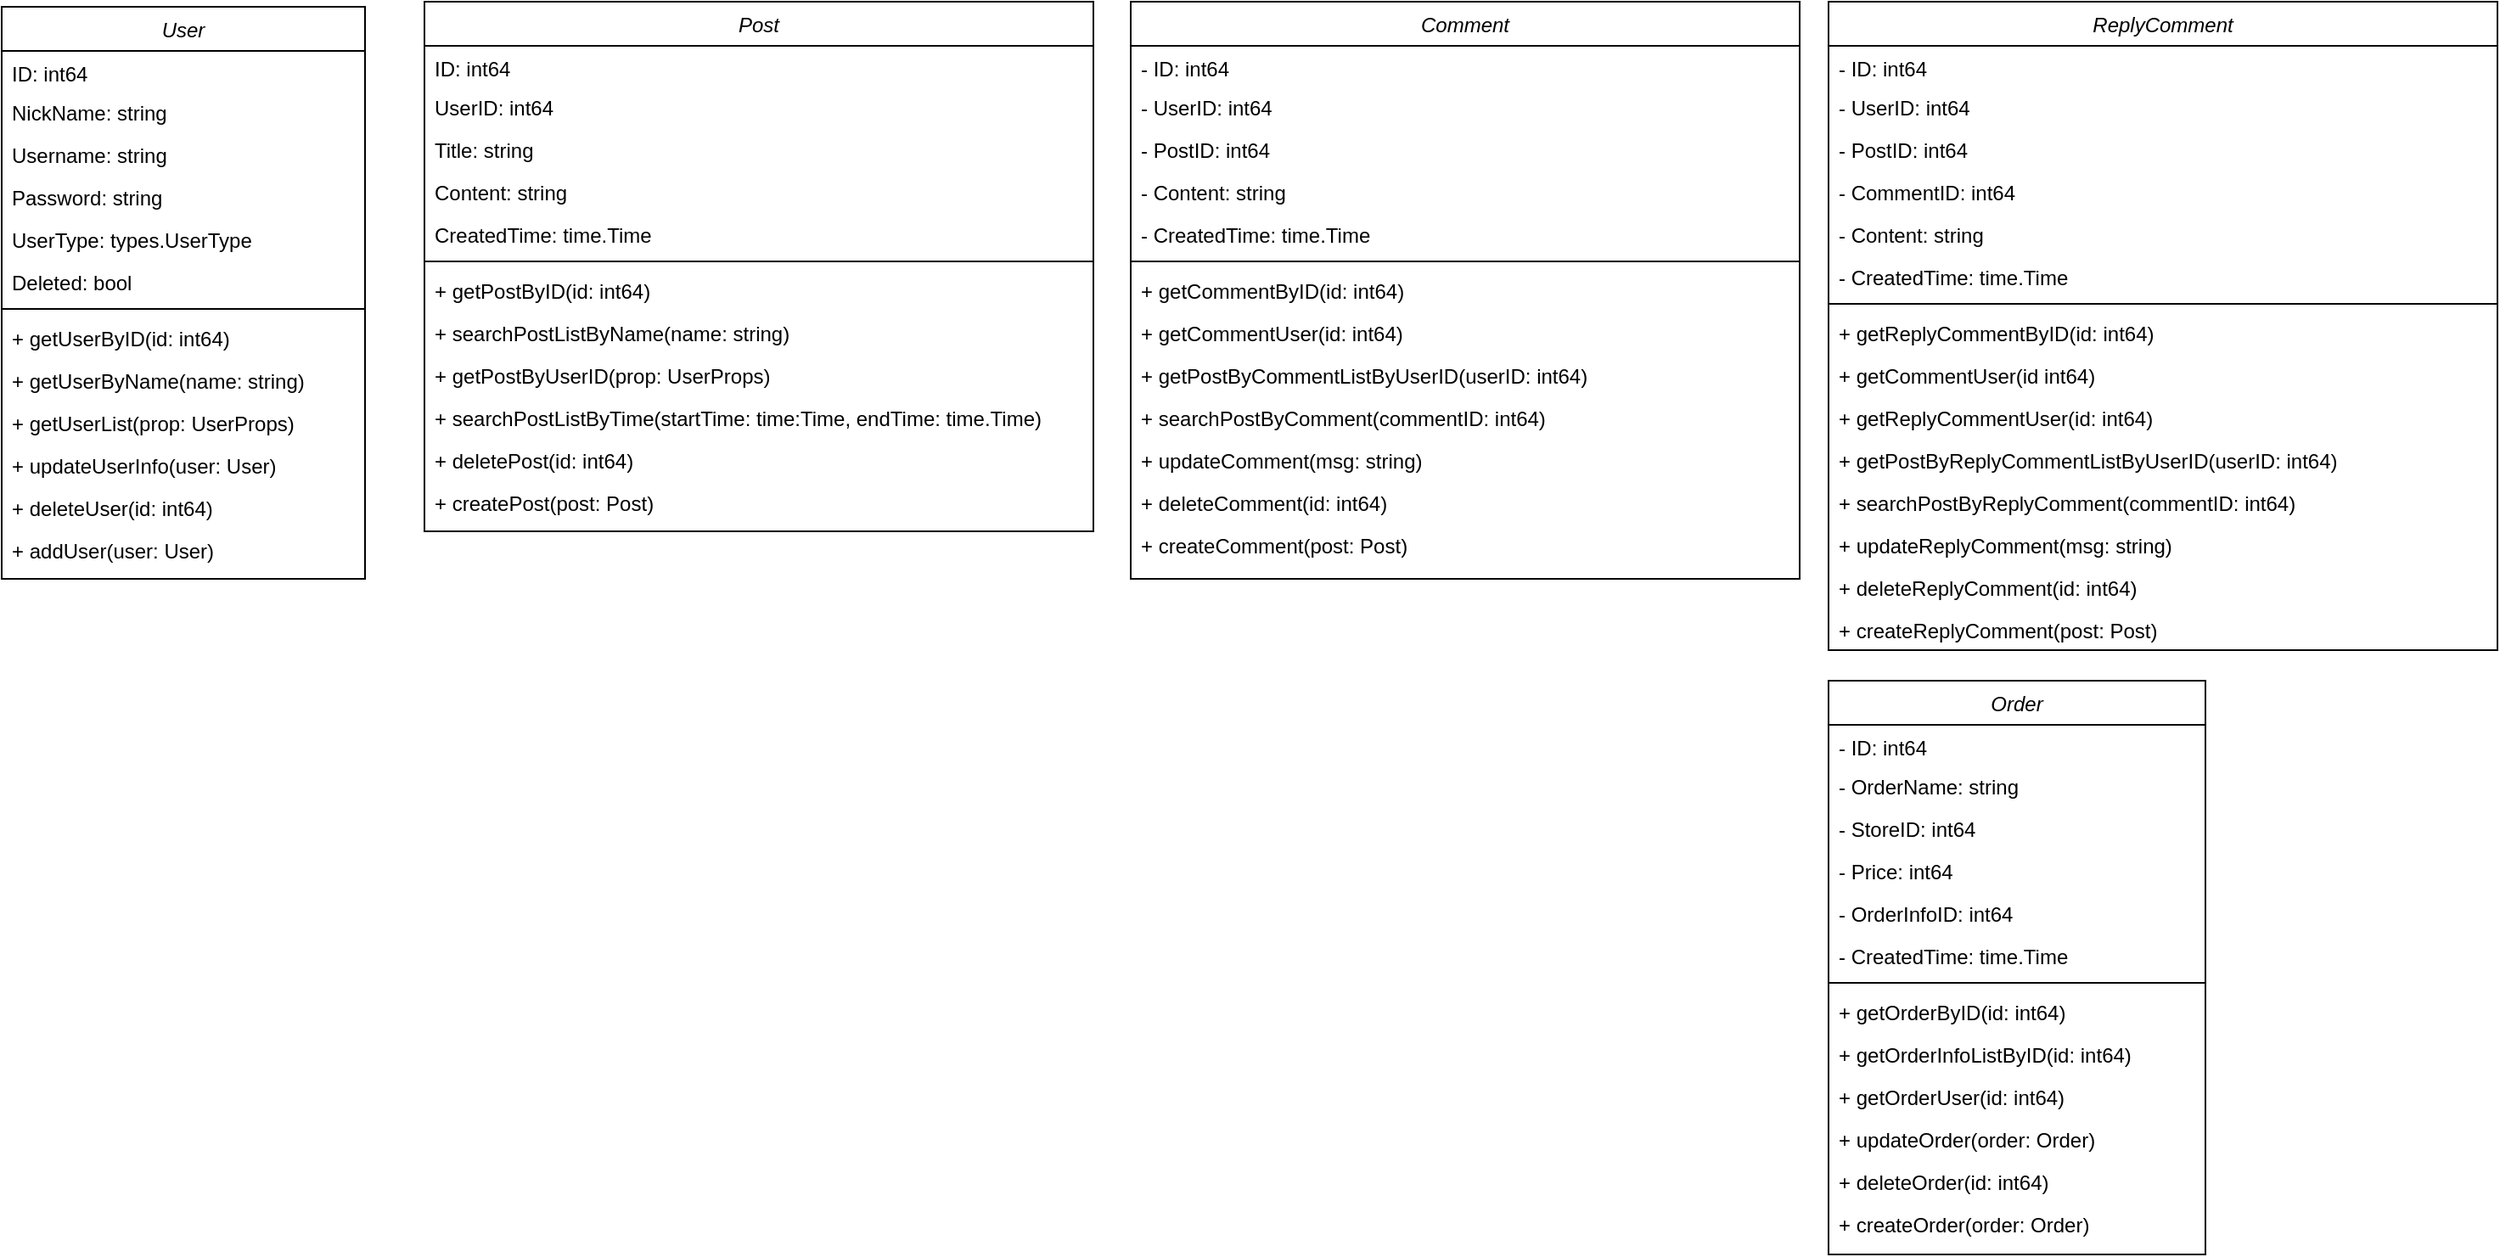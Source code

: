 <mxfile version="21.3.2" type="github">
  <diagram id="C5RBs43oDa-KdzZeNtuy" name="Page-1">
    <mxGraphModel dx="892" dy="574" grid="0" gridSize="10" guides="1" tooltips="1" connect="1" arrows="1" fold="1" page="0" pageScale="1" pageWidth="827" pageHeight="1169" math="0" shadow="0">
      <root>
        <mxCell id="WIyWlLk6GJQsqaUBKTNV-0" />
        <mxCell id="WIyWlLk6GJQsqaUBKTNV-1" parent="WIyWlLk6GJQsqaUBKTNV-0" />
        <mxCell id="zkfFHV4jXpPFQw0GAbJ--0" value="User" style="swimlane;fontStyle=2;align=center;verticalAlign=top;childLayout=stackLayout;horizontal=1;startSize=26;horizontalStack=0;resizeParent=1;resizeLast=0;collapsible=1;marginBottom=0;rounded=0;shadow=0;strokeWidth=1;" parent="WIyWlLk6GJQsqaUBKTNV-1" vertex="1">
          <mxGeometry x="123" y="117" width="214" height="337" as="geometry">
            <mxRectangle x="220" y="120" width="160" height="26" as="alternateBounds" />
          </mxGeometry>
        </mxCell>
        <mxCell id="zkfFHV4jXpPFQw0GAbJ--1" value="ID: int64" style="text;align=left;verticalAlign=top;spacingLeft=4;spacingRight=4;overflow=hidden;rotatable=0;points=[[0,0.5],[1,0.5]];portConstraint=eastwest;" parent="zkfFHV4jXpPFQw0GAbJ--0" vertex="1">
          <mxGeometry y="26" width="214" height="23" as="geometry" />
        </mxCell>
        <mxCell id="zkfFHV4jXpPFQw0GAbJ--2" value="NickName: string" style="text;align=left;verticalAlign=top;spacingLeft=4;spacingRight=4;overflow=hidden;rotatable=0;points=[[0,0.5],[1,0.5]];portConstraint=eastwest;rounded=0;shadow=0;html=0;" parent="zkfFHV4jXpPFQw0GAbJ--0" vertex="1">
          <mxGeometry y="49" width="214" height="25" as="geometry" />
        </mxCell>
        <mxCell id="zkfFHV4jXpPFQw0GAbJ--3" value="Username: string" style="text;align=left;verticalAlign=top;spacingLeft=4;spacingRight=4;overflow=hidden;rotatable=0;points=[[0,0.5],[1,0.5]];portConstraint=eastwest;rounded=0;shadow=0;html=0;" parent="zkfFHV4jXpPFQw0GAbJ--0" vertex="1">
          <mxGeometry y="74" width="214" height="25" as="geometry" />
        </mxCell>
        <mxCell id="ghfOKP7KYfFIm2p9I4aW-0" value="Password: string" style="text;align=left;verticalAlign=top;spacingLeft=4;spacingRight=4;overflow=hidden;rotatable=0;points=[[0,0.5],[1,0.5]];portConstraint=eastwest;rounded=0;shadow=0;html=0;" vertex="1" parent="zkfFHV4jXpPFQw0GAbJ--0">
          <mxGeometry y="99" width="214" height="25" as="geometry" />
        </mxCell>
        <mxCell id="ghfOKP7KYfFIm2p9I4aW-2" value="UserType: types.UserType" style="text;align=left;verticalAlign=top;spacingLeft=4;spacingRight=4;overflow=hidden;rotatable=0;points=[[0,0.5],[1,0.5]];portConstraint=eastwest;rounded=0;shadow=0;html=0;" vertex="1" parent="zkfFHV4jXpPFQw0GAbJ--0">
          <mxGeometry y="124" width="214" height="25" as="geometry" />
        </mxCell>
        <mxCell id="ghfOKP7KYfFIm2p9I4aW-1" value="Deleted: bool" style="text;align=left;verticalAlign=top;spacingLeft=4;spacingRight=4;overflow=hidden;rotatable=0;points=[[0,0.5],[1,0.5]];portConstraint=eastwest;rounded=0;shadow=0;html=0;" vertex="1" parent="zkfFHV4jXpPFQw0GAbJ--0">
          <mxGeometry y="149" width="214" height="25" as="geometry" />
        </mxCell>
        <mxCell id="zkfFHV4jXpPFQw0GAbJ--4" value="" style="line;html=1;strokeWidth=1;align=left;verticalAlign=middle;spacingTop=-1;spacingLeft=3;spacingRight=3;rotatable=0;labelPosition=right;points=[];portConstraint=eastwest;" parent="zkfFHV4jXpPFQw0GAbJ--0" vertex="1">
          <mxGeometry y="174" width="214" height="8" as="geometry" />
        </mxCell>
        <mxCell id="ghfOKP7KYfFIm2p9I4aW-4" value="+ getUserByID(id: int64)" style="text;align=left;verticalAlign=top;spacingLeft=4;spacingRight=4;overflow=hidden;rotatable=0;points=[[0,0.5],[1,0.5]];portConstraint=eastwest;rounded=0;shadow=0;html=0;" vertex="1" parent="zkfFHV4jXpPFQw0GAbJ--0">
          <mxGeometry y="182" width="214" height="25" as="geometry" />
        </mxCell>
        <mxCell id="ghfOKP7KYfFIm2p9I4aW-3" value="+ getUserByName(name: string)" style="text;align=left;verticalAlign=top;spacingLeft=4;spacingRight=4;overflow=hidden;rotatable=0;points=[[0,0.5],[1,0.5]];portConstraint=eastwest;rounded=0;shadow=0;html=0;" vertex="1" parent="zkfFHV4jXpPFQw0GAbJ--0">
          <mxGeometry y="207" width="214" height="25" as="geometry" />
        </mxCell>
        <mxCell id="ghfOKP7KYfFIm2p9I4aW-5" value="+ getUserList(prop: UserProps)" style="text;align=left;verticalAlign=top;spacingLeft=4;spacingRight=4;overflow=hidden;rotatable=0;points=[[0,0.5],[1,0.5]];portConstraint=eastwest;rounded=0;shadow=0;html=0;" vertex="1" parent="zkfFHV4jXpPFQw0GAbJ--0">
          <mxGeometry y="232" width="214" height="25" as="geometry" />
        </mxCell>
        <mxCell id="ghfOKP7KYfFIm2p9I4aW-6" value="+ updateUserInfo(user: User)" style="text;align=left;verticalAlign=top;spacingLeft=4;spacingRight=4;overflow=hidden;rotatable=0;points=[[0,0.5],[1,0.5]];portConstraint=eastwest;rounded=0;shadow=0;html=0;" vertex="1" parent="zkfFHV4jXpPFQw0GAbJ--0">
          <mxGeometry y="257" width="214" height="25" as="geometry" />
        </mxCell>
        <mxCell id="ghfOKP7KYfFIm2p9I4aW-7" value="+ deleteUser(id: int64)" style="text;align=left;verticalAlign=top;spacingLeft=4;spacingRight=4;overflow=hidden;rotatable=0;points=[[0,0.5],[1,0.5]];portConstraint=eastwest;rounded=0;shadow=0;html=0;" vertex="1" parent="zkfFHV4jXpPFQw0GAbJ--0">
          <mxGeometry y="282" width="214" height="25" as="geometry" />
        </mxCell>
        <mxCell id="ghfOKP7KYfFIm2p9I4aW-8" value="+ addUser(user: User)" style="text;align=left;verticalAlign=top;spacingLeft=4;spacingRight=4;overflow=hidden;rotatable=0;points=[[0,0.5],[1,0.5]];portConstraint=eastwest;rounded=0;shadow=0;html=0;" vertex="1" parent="zkfFHV4jXpPFQw0GAbJ--0">
          <mxGeometry y="307" width="214" height="25" as="geometry" />
        </mxCell>
        <mxCell id="ghfOKP7KYfFIm2p9I4aW-10" value="Post" style="swimlane;fontStyle=2;align=center;verticalAlign=top;childLayout=stackLayout;horizontal=1;startSize=26;horizontalStack=0;resizeParent=1;resizeLast=0;collapsible=1;marginBottom=0;rounded=0;shadow=0;strokeWidth=1;" vertex="1" parent="WIyWlLk6GJQsqaUBKTNV-1">
          <mxGeometry x="372" y="114" width="394" height="312" as="geometry">
            <mxRectangle x="220" y="120" width="160" height="26" as="alternateBounds" />
          </mxGeometry>
        </mxCell>
        <mxCell id="ghfOKP7KYfFIm2p9I4aW-11" value="ID: int64" style="text;align=left;verticalAlign=top;spacingLeft=4;spacingRight=4;overflow=hidden;rotatable=0;points=[[0,0.5],[1,0.5]];portConstraint=eastwest;" vertex="1" parent="ghfOKP7KYfFIm2p9I4aW-10">
          <mxGeometry y="26" width="394" height="23" as="geometry" />
        </mxCell>
        <mxCell id="ghfOKP7KYfFIm2p9I4aW-12" value="UserID: int64" style="text;align=left;verticalAlign=top;spacingLeft=4;spacingRight=4;overflow=hidden;rotatable=0;points=[[0,0.5],[1,0.5]];portConstraint=eastwest;rounded=0;shadow=0;html=0;" vertex="1" parent="ghfOKP7KYfFIm2p9I4aW-10">
          <mxGeometry y="49" width="394" height="25" as="geometry" />
        </mxCell>
        <mxCell id="ghfOKP7KYfFIm2p9I4aW-13" value="Title: string" style="text;align=left;verticalAlign=top;spacingLeft=4;spacingRight=4;overflow=hidden;rotatable=0;points=[[0,0.5],[1,0.5]];portConstraint=eastwest;rounded=0;shadow=0;html=0;" vertex="1" parent="ghfOKP7KYfFIm2p9I4aW-10">
          <mxGeometry y="74" width="394" height="25" as="geometry" />
        </mxCell>
        <mxCell id="ghfOKP7KYfFIm2p9I4aW-14" value="Content: string" style="text;align=left;verticalAlign=top;spacingLeft=4;spacingRight=4;overflow=hidden;rotatable=0;points=[[0,0.5],[1,0.5]];portConstraint=eastwest;rounded=0;shadow=0;html=0;" vertex="1" parent="ghfOKP7KYfFIm2p9I4aW-10">
          <mxGeometry y="99" width="394" height="25" as="geometry" />
        </mxCell>
        <mxCell id="ghfOKP7KYfFIm2p9I4aW-15" value="CreatedTime: time.Time" style="text;align=left;verticalAlign=top;spacingLeft=4;spacingRight=4;overflow=hidden;rotatable=0;points=[[0,0.5],[1,0.5]];portConstraint=eastwest;rounded=0;shadow=0;html=0;" vertex="1" parent="ghfOKP7KYfFIm2p9I4aW-10">
          <mxGeometry y="124" width="394" height="25" as="geometry" />
        </mxCell>
        <mxCell id="ghfOKP7KYfFIm2p9I4aW-17" value="" style="line;html=1;strokeWidth=1;align=left;verticalAlign=middle;spacingTop=-1;spacingLeft=3;spacingRight=3;rotatable=0;labelPosition=right;points=[];portConstraint=eastwest;" vertex="1" parent="ghfOKP7KYfFIm2p9I4aW-10">
          <mxGeometry y="149" width="394" height="8" as="geometry" />
        </mxCell>
        <mxCell id="ghfOKP7KYfFIm2p9I4aW-18" value="+ getPostByID(id: int64)" style="text;align=left;verticalAlign=top;spacingLeft=4;spacingRight=4;overflow=hidden;rotatable=0;points=[[0,0.5],[1,0.5]];portConstraint=eastwest;rounded=0;shadow=0;html=0;" vertex="1" parent="ghfOKP7KYfFIm2p9I4aW-10">
          <mxGeometry y="157" width="394" height="25" as="geometry" />
        </mxCell>
        <mxCell id="ghfOKP7KYfFIm2p9I4aW-19" value="+ searchPostListByName(name: string)" style="text;align=left;verticalAlign=top;spacingLeft=4;spacingRight=4;overflow=hidden;rotatable=0;points=[[0,0.5],[1,0.5]];portConstraint=eastwest;rounded=0;shadow=0;html=0;" vertex="1" parent="ghfOKP7KYfFIm2p9I4aW-10">
          <mxGeometry y="182" width="394" height="25" as="geometry" />
        </mxCell>
        <mxCell id="ghfOKP7KYfFIm2p9I4aW-20" value="+ getPostByUserID(prop: UserProps)" style="text;align=left;verticalAlign=top;spacingLeft=4;spacingRight=4;overflow=hidden;rotatable=0;points=[[0,0.5],[1,0.5]];portConstraint=eastwest;rounded=0;shadow=0;html=0;" vertex="1" parent="ghfOKP7KYfFIm2p9I4aW-10">
          <mxGeometry y="207" width="394" height="25" as="geometry" />
        </mxCell>
        <mxCell id="ghfOKP7KYfFIm2p9I4aW-21" value="+ searchPostListByTime(startTime: time:Time, endTime: time.Time)" style="text;align=left;verticalAlign=top;spacingLeft=4;spacingRight=4;overflow=hidden;rotatable=0;points=[[0,0.5],[1,0.5]];portConstraint=eastwest;rounded=0;shadow=0;html=0;" vertex="1" parent="ghfOKP7KYfFIm2p9I4aW-10">
          <mxGeometry y="232" width="394" height="25" as="geometry" />
        </mxCell>
        <mxCell id="ghfOKP7KYfFIm2p9I4aW-22" value="+ deletePost(id: int64)" style="text;align=left;verticalAlign=top;spacingLeft=4;spacingRight=4;overflow=hidden;rotatable=0;points=[[0,0.5],[1,0.5]];portConstraint=eastwest;rounded=0;shadow=0;html=0;" vertex="1" parent="ghfOKP7KYfFIm2p9I4aW-10">
          <mxGeometry y="257" width="394" height="25" as="geometry" />
        </mxCell>
        <mxCell id="ghfOKP7KYfFIm2p9I4aW-23" value="+ createPost(post: Post)" style="text;align=left;verticalAlign=top;spacingLeft=4;spacingRight=4;overflow=hidden;rotatable=0;points=[[0,0.5],[1,0.5]];portConstraint=eastwest;rounded=0;shadow=0;html=0;" vertex="1" parent="ghfOKP7KYfFIm2p9I4aW-10">
          <mxGeometry y="282" width="394" height="25" as="geometry" />
        </mxCell>
        <mxCell id="ghfOKP7KYfFIm2p9I4aW-25" value="Comment" style="swimlane;fontStyle=2;align=center;verticalAlign=top;childLayout=stackLayout;horizontal=1;startSize=26;horizontalStack=0;resizeParent=1;resizeLast=0;collapsible=1;marginBottom=0;rounded=0;shadow=0;strokeWidth=1;" vertex="1" parent="WIyWlLk6GJQsqaUBKTNV-1">
          <mxGeometry x="788" y="114" width="394" height="340" as="geometry">
            <mxRectangle x="220" y="120" width="160" height="26" as="alternateBounds" />
          </mxGeometry>
        </mxCell>
        <mxCell id="ghfOKP7KYfFIm2p9I4aW-26" value="- ID: int64" style="text;align=left;verticalAlign=top;spacingLeft=4;spacingRight=4;overflow=hidden;rotatable=0;points=[[0,0.5],[1,0.5]];portConstraint=eastwest;" vertex="1" parent="ghfOKP7KYfFIm2p9I4aW-25">
          <mxGeometry y="26" width="394" height="23" as="geometry" />
        </mxCell>
        <mxCell id="ghfOKP7KYfFIm2p9I4aW-27" value="- UserID: int64" style="text;align=left;verticalAlign=top;spacingLeft=4;spacingRight=4;overflow=hidden;rotatable=0;points=[[0,0.5],[1,0.5]];portConstraint=eastwest;rounded=0;shadow=0;html=0;" vertex="1" parent="ghfOKP7KYfFIm2p9I4aW-25">
          <mxGeometry y="49" width="394" height="25" as="geometry" />
        </mxCell>
        <mxCell id="ghfOKP7KYfFIm2p9I4aW-28" value="- PostID: int64" style="text;align=left;verticalAlign=top;spacingLeft=4;spacingRight=4;overflow=hidden;rotatable=0;points=[[0,0.5],[1,0.5]];portConstraint=eastwest;rounded=0;shadow=0;html=0;" vertex="1" parent="ghfOKP7KYfFIm2p9I4aW-25">
          <mxGeometry y="74" width="394" height="25" as="geometry" />
        </mxCell>
        <mxCell id="ghfOKP7KYfFIm2p9I4aW-29" value="- Content: string" style="text;align=left;verticalAlign=top;spacingLeft=4;spacingRight=4;overflow=hidden;rotatable=0;points=[[0,0.5],[1,0.5]];portConstraint=eastwest;rounded=0;shadow=0;html=0;" vertex="1" parent="ghfOKP7KYfFIm2p9I4aW-25">
          <mxGeometry y="99" width="394" height="25" as="geometry" />
        </mxCell>
        <mxCell id="ghfOKP7KYfFIm2p9I4aW-30" value="- CreatedTime: time.Time" style="text;align=left;verticalAlign=top;spacingLeft=4;spacingRight=4;overflow=hidden;rotatable=0;points=[[0,0.5],[1,0.5]];portConstraint=eastwest;rounded=0;shadow=0;html=0;" vertex="1" parent="ghfOKP7KYfFIm2p9I4aW-25">
          <mxGeometry y="124" width="394" height="25" as="geometry" />
        </mxCell>
        <mxCell id="ghfOKP7KYfFIm2p9I4aW-32" value="" style="line;html=1;strokeWidth=1;align=left;verticalAlign=middle;spacingTop=-1;spacingLeft=3;spacingRight=3;rotatable=0;labelPosition=right;points=[];portConstraint=eastwest;" vertex="1" parent="ghfOKP7KYfFIm2p9I4aW-25">
          <mxGeometry y="149" width="394" height="8" as="geometry" />
        </mxCell>
        <mxCell id="ghfOKP7KYfFIm2p9I4aW-33" value="+ getCommentByID(id: int64)" style="text;align=left;verticalAlign=top;spacingLeft=4;spacingRight=4;overflow=hidden;rotatable=0;points=[[0,0.5],[1,0.5]];portConstraint=eastwest;rounded=0;shadow=0;html=0;" vertex="1" parent="ghfOKP7KYfFIm2p9I4aW-25">
          <mxGeometry y="157" width="394" height="25" as="geometry" />
        </mxCell>
        <mxCell id="ghfOKP7KYfFIm2p9I4aW-56" value="+ getCommentUser(id: int64)" style="text;align=left;verticalAlign=top;spacingLeft=4;spacingRight=4;overflow=hidden;rotatable=0;points=[[0,0.5],[1,0.5]];portConstraint=eastwest;rounded=0;shadow=0;html=0;" vertex="1" parent="ghfOKP7KYfFIm2p9I4aW-25">
          <mxGeometry y="182" width="394" height="25" as="geometry" />
        </mxCell>
        <mxCell id="ghfOKP7KYfFIm2p9I4aW-35" value="+ getPostByCommentListByUserID(userID: int64)" style="text;align=left;verticalAlign=top;spacingLeft=4;spacingRight=4;overflow=hidden;rotatable=0;points=[[0,0.5],[1,0.5]];portConstraint=eastwest;rounded=0;shadow=0;html=0;" vertex="1" parent="ghfOKP7KYfFIm2p9I4aW-25">
          <mxGeometry y="207" width="394" height="25" as="geometry" />
        </mxCell>
        <mxCell id="ghfOKP7KYfFIm2p9I4aW-36" value="+ searchPostByComment(commentID: int64)" style="text;align=left;verticalAlign=top;spacingLeft=4;spacingRight=4;overflow=hidden;rotatable=0;points=[[0,0.5],[1,0.5]];portConstraint=eastwest;rounded=0;shadow=0;html=0;" vertex="1" parent="ghfOKP7KYfFIm2p9I4aW-25">
          <mxGeometry y="232" width="394" height="25" as="geometry" />
        </mxCell>
        <mxCell id="ghfOKP7KYfFIm2p9I4aW-39" value="+ updateComment(msg: string)" style="text;align=left;verticalAlign=top;spacingLeft=4;spacingRight=4;overflow=hidden;rotatable=0;points=[[0,0.5],[1,0.5]];portConstraint=eastwest;rounded=0;shadow=0;html=0;" vertex="1" parent="ghfOKP7KYfFIm2p9I4aW-25">
          <mxGeometry y="257" width="394" height="25" as="geometry" />
        </mxCell>
        <mxCell id="ghfOKP7KYfFIm2p9I4aW-37" value="+ deleteComment(id: int64)" style="text;align=left;verticalAlign=top;spacingLeft=4;spacingRight=4;overflow=hidden;rotatable=0;points=[[0,0.5],[1,0.5]];portConstraint=eastwest;rounded=0;shadow=0;html=0;" vertex="1" parent="ghfOKP7KYfFIm2p9I4aW-25">
          <mxGeometry y="282" width="394" height="25" as="geometry" />
        </mxCell>
        <mxCell id="ghfOKP7KYfFIm2p9I4aW-38" value="+ createComment(post: Post)" style="text;align=left;verticalAlign=top;spacingLeft=4;spacingRight=4;overflow=hidden;rotatable=0;points=[[0,0.5],[1,0.5]];portConstraint=eastwest;rounded=0;shadow=0;html=0;" vertex="1" parent="ghfOKP7KYfFIm2p9I4aW-25">
          <mxGeometry y="307" width="394" height="25" as="geometry" />
        </mxCell>
        <mxCell id="ghfOKP7KYfFIm2p9I4aW-40" value="ReplyComment" style="swimlane;fontStyle=2;align=center;verticalAlign=top;childLayout=stackLayout;horizontal=1;startSize=26;horizontalStack=0;resizeParent=1;resizeLast=0;collapsible=1;marginBottom=0;rounded=0;shadow=0;strokeWidth=1;" vertex="1" parent="WIyWlLk6GJQsqaUBKTNV-1">
          <mxGeometry x="1199" y="114" width="394" height="382" as="geometry">
            <mxRectangle x="220" y="120" width="160" height="26" as="alternateBounds" />
          </mxGeometry>
        </mxCell>
        <mxCell id="ghfOKP7KYfFIm2p9I4aW-41" value="- ID: int64" style="text;align=left;verticalAlign=top;spacingLeft=4;spacingRight=4;overflow=hidden;rotatable=0;points=[[0,0.5],[1,0.5]];portConstraint=eastwest;" vertex="1" parent="ghfOKP7KYfFIm2p9I4aW-40">
          <mxGeometry y="26" width="394" height="23" as="geometry" />
        </mxCell>
        <mxCell id="ghfOKP7KYfFIm2p9I4aW-42" value="- UserID: int64" style="text;align=left;verticalAlign=top;spacingLeft=4;spacingRight=4;overflow=hidden;rotatable=0;points=[[0,0.5],[1,0.5]];portConstraint=eastwest;rounded=0;shadow=0;html=0;" vertex="1" parent="ghfOKP7KYfFIm2p9I4aW-40">
          <mxGeometry y="49" width="394" height="25" as="geometry" />
        </mxCell>
        <mxCell id="ghfOKP7KYfFIm2p9I4aW-53" value="- PostID: int64" style="text;align=left;verticalAlign=top;spacingLeft=4;spacingRight=4;overflow=hidden;rotatable=0;points=[[0,0.5],[1,0.5]];portConstraint=eastwest;rounded=0;shadow=0;html=0;" vertex="1" parent="ghfOKP7KYfFIm2p9I4aW-40">
          <mxGeometry y="74" width="394" height="25" as="geometry" />
        </mxCell>
        <mxCell id="ghfOKP7KYfFIm2p9I4aW-43" value="- CommentID: int64" style="text;align=left;verticalAlign=top;spacingLeft=4;spacingRight=4;overflow=hidden;rotatable=0;points=[[0,0.5],[1,0.5]];portConstraint=eastwest;rounded=0;shadow=0;html=0;" vertex="1" parent="ghfOKP7KYfFIm2p9I4aW-40">
          <mxGeometry y="99" width="394" height="25" as="geometry" />
        </mxCell>
        <mxCell id="ghfOKP7KYfFIm2p9I4aW-44" value="- Content: string" style="text;align=left;verticalAlign=top;spacingLeft=4;spacingRight=4;overflow=hidden;rotatable=0;points=[[0,0.5],[1,0.5]];portConstraint=eastwest;rounded=0;shadow=0;html=0;" vertex="1" parent="ghfOKP7KYfFIm2p9I4aW-40">
          <mxGeometry y="124" width="394" height="25" as="geometry" />
        </mxCell>
        <mxCell id="ghfOKP7KYfFIm2p9I4aW-45" value="- CreatedTime: time.Time" style="text;align=left;verticalAlign=top;spacingLeft=4;spacingRight=4;overflow=hidden;rotatable=0;points=[[0,0.5],[1,0.5]];portConstraint=eastwest;rounded=0;shadow=0;html=0;" vertex="1" parent="ghfOKP7KYfFIm2p9I4aW-40">
          <mxGeometry y="149" width="394" height="25" as="geometry" />
        </mxCell>
        <mxCell id="ghfOKP7KYfFIm2p9I4aW-46" value="" style="line;html=1;strokeWidth=1;align=left;verticalAlign=middle;spacingTop=-1;spacingLeft=3;spacingRight=3;rotatable=0;labelPosition=right;points=[];portConstraint=eastwest;" vertex="1" parent="ghfOKP7KYfFIm2p9I4aW-40">
          <mxGeometry y="174" width="394" height="8" as="geometry" />
        </mxCell>
        <mxCell id="ghfOKP7KYfFIm2p9I4aW-54" value="+ getReplyCommentByID(id: int64)" style="text;align=left;verticalAlign=top;spacingLeft=4;spacingRight=4;overflow=hidden;rotatable=0;points=[[0,0.5],[1,0.5]];portConstraint=eastwest;rounded=0;shadow=0;html=0;" vertex="1" parent="ghfOKP7KYfFIm2p9I4aW-40">
          <mxGeometry y="182" width="394" height="25" as="geometry" />
        </mxCell>
        <mxCell id="ghfOKP7KYfFIm2p9I4aW-47" value="+ getCommentUser(id int64)" style="text;align=left;verticalAlign=top;spacingLeft=4;spacingRight=4;overflow=hidden;rotatable=0;points=[[0,0.5],[1,0.5]];portConstraint=eastwest;rounded=0;shadow=0;html=0;" vertex="1" parent="ghfOKP7KYfFIm2p9I4aW-40">
          <mxGeometry y="207" width="394" height="25" as="geometry" />
        </mxCell>
        <mxCell id="ghfOKP7KYfFIm2p9I4aW-55" value="+ getReplyCommentUser(id: int64)" style="text;align=left;verticalAlign=top;spacingLeft=4;spacingRight=4;overflow=hidden;rotatable=0;points=[[0,0.5],[1,0.5]];portConstraint=eastwest;rounded=0;shadow=0;html=0;" vertex="1" parent="ghfOKP7KYfFIm2p9I4aW-40">
          <mxGeometry y="232" width="394" height="25" as="geometry" />
        </mxCell>
        <mxCell id="ghfOKP7KYfFIm2p9I4aW-48" value="+ getPostByReplyCommentListByUserID(userID: int64)" style="text;align=left;verticalAlign=top;spacingLeft=4;spacingRight=4;overflow=hidden;rotatable=0;points=[[0,0.5],[1,0.5]];portConstraint=eastwest;rounded=0;shadow=0;html=0;" vertex="1" parent="ghfOKP7KYfFIm2p9I4aW-40">
          <mxGeometry y="257" width="394" height="25" as="geometry" />
        </mxCell>
        <mxCell id="ghfOKP7KYfFIm2p9I4aW-49" value="+ searchPostByReplyComment(commentID: int64)" style="text;align=left;verticalAlign=top;spacingLeft=4;spacingRight=4;overflow=hidden;rotatable=0;points=[[0,0.5],[1,0.5]];portConstraint=eastwest;rounded=0;shadow=0;html=0;" vertex="1" parent="ghfOKP7KYfFIm2p9I4aW-40">
          <mxGeometry y="282" width="394" height="25" as="geometry" />
        </mxCell>
        <mxCell id="ghfOKP7KYfFIm2p9I4aW-50" value="+ updateReplyComment(msg: string)" style="text;align=left;verticalAlign=top;spacingLeft=4;spacingRight=4;overflow=hidden;rotatable=0;points=[[0,0.5],[1,0.5]];portConstraint=eastwest;rounded=0;shadow=0;html=0;" vertex="1" parent="ghfOKP7KYfFIm2p9I4aW-40">
          <mxGeometry y="307" width="394" height="25" as="geometry" />
        </mxCell>
        <mxCell id="ghfOKP7KYfFIm2p9I4aW-51" value="+ deleteReplyComment(id: int64)" style="text;align=left;verticalAlign=top;spacingLeft=4;spacingRight=4;overflow=hidden;rotatable=0;points=[[0,0.5],[1,0.5]];portConstraint=eastwest;rounded=0;shadow=0;html=0;" vertex="1" parent="ghfOKP7KYfFIm2p9I4aW-40">
          <mxGeometry y="332" width="394" height="25" as="geometry" />
        </mxCell>
        <mxCell id="ghfOKP7KYfFIm2p9I4aW-52" value="+ createReplyComment(post: Post)" style="text;align=left;verticalAlign=top;spacingLeft=4;spacingRight=4;overflow=hidden;rotatable=0;points=[[0,0.5],[1,0.5]];portConstraint=eastwest;rounded=0;shadow=0;html=0;" vertex="1" parent="ghfOKP7KYfFIm2p9I4aW-40">
          <mxGeometry y="357" width="394" height="25" as="geometry" />
        </mxCell>
        <mxCell id="ghfOKP7KYfFIm2p9I4aW-57" value="Order" style="swimlane;fontStyle=2;align=center;verticalAlign=top;childLayout=stackLayout;horizontal=1;startSize=26;horizontalStack=0;resizeParent=1;resizeLast=0;collapsible=1;marginBottom=0;rounded=0;shadow=0;strokeWidth=1;" vertex="1" parent="WIyWlLk6GJQsqaUBKTNV-1">
          <mxGeometry x="1199" y="514" width="222" height="338" as="geometry">
            <mxRectangle x="220" y="120" width="160" height="26" as="alternateBounds" />
          </mxGeometry>
        </mxCell>
        <mxCell id="ghfOKP7KYfFIm2p9I4aW-58" value="- ID: int64" style="text;align=left;verticalAlign=top;spacingLeft=4;spacingRight=4;overflow=hidden;rotatable=0;points=[[0,0.5],[1,0.5]];portConstraint=eastwest;" vertex="1" parent="ghfOKP7KYfFIm2p9I4aW-57">
          <mxGeometry y="26" width="222" height="23" as="geometry" />
        </mxCell>
        <mxCell id="ghfOKP7KYfFIm2p9I4aW-59" value="- OrderName: string" style="text;align=left;verticalAlign=top;spacingLeft=4;spacingRight=4;overflow=hidden;rotatable=0;points=[[0,0.5],[1,0.5]];portConstraint=eastwest;rounded=0;shadow=0;html=0;" vertex="1" parent="ghfOKP7KYfFIm2p9I4aW-57">
          <mxGeometry y="49" width="222" height="25" as="geometry" />
        </mxCell>
        <mxCell id="ghfOKP7KYfFIm2p9I4aW-60" value="- StoreID: int64" style="text;align=left;verticalAlign=top;spacingLeft=4;spacingRight=4;overflow=hidden;rotatable=0;points=[[0,0.5],[1,0.5]];portConstraint=eastwest;rounded=0;shadow=0;html=0;" vertex="1" parent="ghfOKP7KYfFIm2p9I4aW-57">
          <mxGeometry y="74" width="222" height="25" as="geometry" />
        </mxCell>
        <mxCell id="ghfOKP7KYfFIm2p9I4aW-61" value="- Price: int64" style="text;align=left;verticalAlign=top;spacingLeft=4;spacingRight=4;overflow=hidden;rotatable=0;points=[[0,0.5],[1,0.5]];portConstraint=eastwest;rounded=0;shadow=0;html=0;" vertex="1" parent="ghfOKP7KYfFIm2p9I4aW-57">
          <mxGeometry y="99" width="222" height="25" as="geometry" />
        </mxCell>
        <mxCell id="ghfOKP7KYfFIm2p9I4aW-62" value="- OrderInfoID: int64" style="text;align=left;verticalAlign=top;spacingLeft=4;spacingRight=4;overflow=hidden;rotatable=0;points=[[0,0.5],[1,0.5]];portConstraint=eastwest;rounded=0;shadow=0;html=0;" vertex="1" parent="ghfOKP7KYfFIm2p9I4aW-57">
          <mxGeometry y="124" width="222" height="25" as="geometry" />
        </mxCell>
        <mxCell id="ghfOKP7KYfFIm2p9I4aW-63" value="- CreatedTime: time.Time" style="text;align=left;verticalAlign=top;spacingLeft=4;spacingRight=4;overflow=hidden;rotatable=0;points=[[0,0.5],[1,0.5]];portConstraint=eastwest;rounded=0;shadow=0;html=0;" vertex="1" parent="ghfOKP7KYfFIm2p9I4aW-57">
          <mxGeometry y="149" width="222" height="25" as="geometry" />
        </mxCell>
        <mxCell id="ghfOKP7KYfFIm2p9I4aW-64" value="" style="line;html=1;strokeWidth=1;align=left;verticalAlign=middle;spacingTop=-1;spacingLeft=3;spacingRight=3;rotatable=0;labelPosition=right;points=[];portConstraint=eastwest;" vertex="1" parent="ghfOKP7KYfFIm2p9I4aW-57">
          <mxGeometry y="174" width="222" height="8" as="geometry" />
        </mxCell>
        <mxCell id="ghfOKP7KYfFIm2p9I4aW-65" value="+ getOrderByID(id: int64)" style="text;align=left;verticalAlign=top;spacingLeft=4;spacingRight=4;overflow=hidden;rotatable=0;points=[[0,0.5],[1,0.5]];portConstraint=eastwest;rounded=0;shadow=0;html=0;" vertex="1" parent="ghfOKP7KYfFIm2p9I4aW-57">
          <mxGeometry y="182" width="222" height="25" as="geometry" />
        </mxCell>
        <mxCell id="ghfOKP7KYfFIm2p9I4aW-66" value="+ getOrderInfoListByID(id: int64)" style="text;align=left;verticalAlign=top;spacingLeft=4;spacingRight=4;overflow=hidden;rotatable=0;points=[[0,0.5],[1,0.5]];portConstraint=eastwest;rounded=0;shadow=0;html=0;" vertex="1" parent="ghfOKP7KYfFIm2p9I4aW-57">
          <mxGeometry y="207" width="222" height="25" as="geometry" />
        </mxCell>
        <mxCell id="ghfOKP7KYfFIm2p9I4aW-67" value="+ getOrderUser(id: int64)" style="text;align=left;verticalAlign=top;spacingLeft=4;spacingRight=4;overflow=hidden;rotatable=0;points=[[0,0.5],[1,0.5]];portConstraint=eastwest;rounded=0;shadow=0;html=0;" vertex="1" parent="ghfOKP7KYfFIm2p9I4aW-57">
          <mxGeometry y="232" width="222" height="25" as="geometry" />
        </mxCell>
        <mxCell id="ghfOKP7KYfFIm2p9I4aW-70" value="+ updateOrder(order: Order)" style="text;align=left;verticalAlign=top;spacingLeft=4;spacingRight=4;overflow=hidden;rotatable=0;points=[[0,0.5],[1,0.5]];portConstraint=eastwest;rounded=0;shadow=0;html=0;" vertex="1" parent="ghfOKP7KYfFIm2p9I4aW-57">
          <mxGeometry y="257" width="222" height="25" as="geometry" />
        </mxCell>
        <mxCell id="ghfOKP7KYfFIm2p9I4aW-71" value="+ deleteOrder(id: int64)" style="text;align=left;verticalAlign=top;spacingLeft=4;spacingRight=4;overflow=hidden;rotatable=0;points=[[0,0.5],[1,0.5]];portConstraint=eastwest;rounded=0;shadow=0;html=0;" vertex="1" parent="ghfOKP7KYfFIm2p9I4aW-57">
          <mxGeometry y="282" width="222" height="25" as="geometry" />
        </mxCell>
        <mxCell id="ghfOKP7KYfFIm2p9I4aW-72" value="+ createOrder(order: Order)" style="text;align=left;verticalAlign=top;spacingLeft=4;spacingRight=4;overflow=hidden;rotatable=0;points=[[0,0.5],[1,0.5]];portConstraint=eastwest;rounded=0;shadow=0;html=0;" vertex="1" parent="ghfOKP7KYfFIm2p9I4aW-57">
          <mxGeometry y="307" width="222" height="25" as="geometry" />
        </mxCell>
      </root>
    </mxGraphModel>
  </diagram>
</mxfile>

